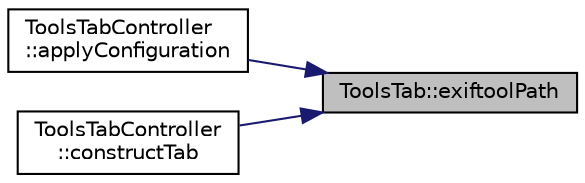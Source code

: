 digraph "ToolsTab::exiftoolPath"
{
 // LATEX_PDF_SIZE
  edge [fontname="Helvetica",fontsize="10",labelfontname="Helvetica",labelfontsize="10"];
  node [fontname="Helvetica",fontsize="10",shape=record];
  rankdir="RL";
  Node1 [label="ToolsTab::exiftoolPath",height=0.2,width=0.4,color="black", fillcolor="grey75", style="filled", fontcolor="black",tooltip=" "];
  Node1 -> Node2 [dir="back",color="midnightblue",fontsize="10",style="solid",fontname="Helvetica"];
  Node2 [label="ToolsTabController\l::applyConfiguration",height=0.2,width=0.4,color="black", fillcolor="white", style="filled",URL="$class_tools_tab_controller.html#a5cec9e3d8f40487380000943d5d91616",tooltip=" "];
  Node1 -> Node3 [dir="back",color="midnightblue",fontsize="10",style="solid",fontname="Helvetica"];
  Node3 [label="ToolsTabController\l::constructTab",height=0.2,width=0.4,color="black", fillcolor="white", style="filled",URL="$class_tools_tab_controller.html#aa90a1d3f904f431ca4d6840e65831975",tooltip=" "];
}
